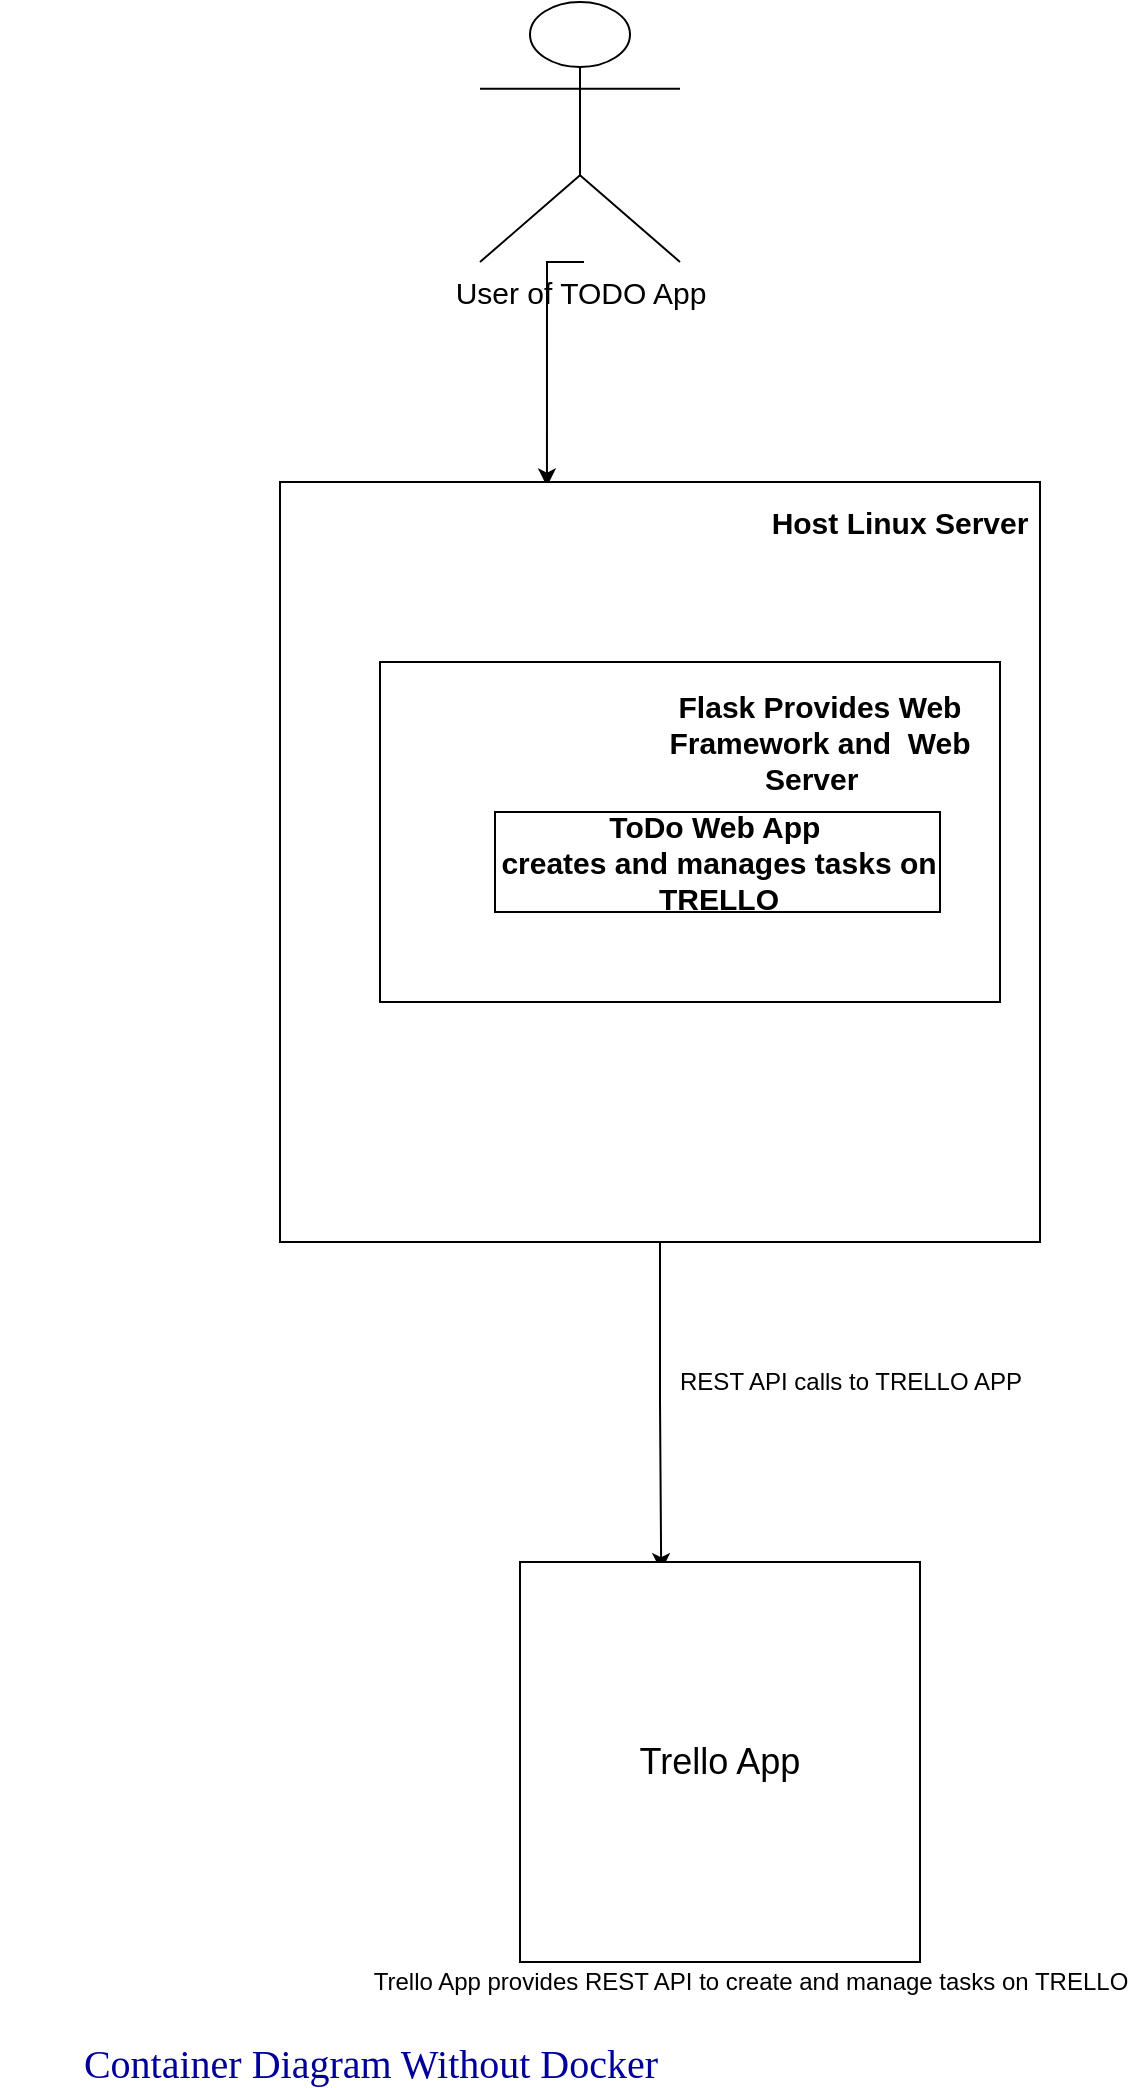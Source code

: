 <mxfile version="14.7.3" type="device"><diagram id="CoqGerCRfD4yOqdhPm_8" name="Page-1"><mxGraphModel dx="782" dy="453" grid="1" gridSize="10" guides="1" tooltips="1" connect="1" arrows="1" fold="1" page="1" pageScale="1" pageWidth="850" pageHeight="1100" math="0" shadow="0"><root><mxCell id="0"/><mxCell id="1" parent="0"/><mxCell id="gohGjWVkIV1kS2zMyI6a-14" style="edgeStyle=orthogonalEdgeStyle;rounded=0;orthogonalLoop=1;jettySize=auto;html=1;entryX=0.346;entryY=0.006;entryDx=0;entryDy=0;entryPerimeter=0;" parent="1" edge="1"><mxGeometry relative="1" as="geometry"><mxPoint x="342" y="170" as="sourcePoint"/><mxPoint x="323.48" y="282.28" as="targetPoint"/><Array as="points"><mxPoint x="323" y="170"/></Array></mxGeometry></mxCell><mxCell id="gohGjWVkIV1kS2zMyI6a-1" value="&lt;font style=&quot;font-size: 15px&quot;&gt;User of TODO App&lt;/font&gt;" style="shape=umlActor;verticalLabelPosition=bottom;verticalAlign=top;html=1;outlineConnect=0;" parent="1" vertex="1"><mxGeometry x="290" y="40" width="100" height="130" as="geometry"/></mxCell><mxCell id="gohGjWVkIV1kS2zMyI6a-19" style="edgeStyle=orthogonalEdgeStyle;rounded=0;orthogonalLoop=1;jettySize=auto;html=1;entryX=0.353;entryY=0.023;entryDx=0;entryDy=0;entryPerimeter=0;" parent="1" source="gohGjWVkIV1kS2zMyI6a-2" target="gohGjWVkIV1kS2zMyI6a-3" edge="1"><mxGeometry relative="1" as="geometry"/></mxCell><mxCell id="gohGjWVkIV1kS2zMyI6a-2" value="" style="whiteSpace=wrap;html=1;aspect=fixed;" parent="1" vertex="1"><mxGeometry x="190" y="280" width="380" height="380" as="geometry"/></mxCell><mxCell id="gohGjWVkIV1kS2zMyI6a-3" value="&lt;font style=&quot;font-size: 18px&quot;&gt;Trello App&lt;/font&gt;" style="whiteSpace=wrap;html=1;aspect=fixed;" parent="1" vertex="1"><mxGeometry x="310" y="820" width="200" height="200" as="geometry"/></mxCell><mxCell id="gohGjWVkIV1kS2zMyI6a-5" value="&lt;blockquote style=&quot;margin: 0 0 0 40px ; border: none ; padding: 0px&quot;&gt;&lt;blockquote style=&quot;margin: 0 0 0 40px ; border: none ; padding: 0px&quot;&gt;&lt;h2 style=&quot;text-align: justify&quot;&gt;&lt;br&gt;&lt;/h2&gt;&lt;/blockquote&gt;&lt;/blockquote&gt;" style="rounded=0;whiteSpace=wrap;html=1;align=right;" parent="1" vertex="1"><mxGeometry x="240" y="370" width="310" height="170" as="geometry"/></mxCell><mxCell id="gohGjWVkIV1kS2zMyI6a-6" value="&lt;b&gt;&lt;font style=&quot;font-size: 15px&quot;&gt;ToDo Web App&amp;nbsp;&lt;br&gt;creates and manages tasks on TRELLO&lt;br&gt;&lt;/font&gt;&lt;/b&gt;" style="rounded=0;whiteSpace=wrap;html=1;" parent="1" vertex="1"><mxGeometry x="297.5" y="445" width="222.5" height="50" as="geometry"/></mxCell><mxCell id="gohGjWVkIV1kS2zMyI6a-8" value="&lt;font style=&quot;font-size: 15px&quot;&gt;&lt;b&gt;Flask Provides Web Framework and&amp;nbsp; Web Server&amp;nbsp;&amp;nbsp;&lt;/b&gt;&lt;/font&gt;" style="text;html=1;strokeColor=none;fillColor=none;align=center;verticalAlign=middle;whiteSpace=wrap;rounded=0;" parent="1" vertex="1"><mxGeometry x="370" y="400" width="180" height="20" as="geometry"/></mxCell><mxCell id="gohGjWVkIV1kS2zMyI6a-10" value="&lt;b&gt;&lt;font style=&quot;font-size: 15px&quot;&gt;Host Linux Server&lt;/font&gt;&lt;/b&gt;" style="text;html=1;strokeColor=none;fillColor=none;align=center;verticalAlign=middle;whiteSpace=wrap;rounded=0;" parent="1" vertex="1"><mxGeometry x="420" y="290" width="160" height="20" as="geometry"/></mxCell><mxCell id="gohGjWVkIV1kS2zMyI6a-20" value="&lt;font style=&quot;font-size: 20px&quot; face=&quot;Verdana&quot; color=&quot;#000099&quot;&gt;Container Diagram Without Docker&amp;nbsp;&amp;nbsp;&lt;/font&gt;" style="text;html=1;align=center;verticalAlign=middle;resizable=0;points=[];autosize=1;" parent="1" vertex="1"><mxGeometry x="50" y="1060" width="380" height="20" as="geometry"/></mxCell><mxCell id="iuKN2w_KaWS7qnEE56rd-1" value="Trello App provides REST API to create and manage tasks on TRELLO" style="text;html=1;align=center;verticalAlign=middle;resizable=0;points=[];autosize=1;strokeColor=none;" vertex="1" parent="1"><mxGeometry x="230" y="1020" width="390" height="20" as="geometry"/></mxCell><mxCell id="iuKN2w_KaWS7qnEE56rd-2" value="REST API calls to TRELLO APP" style="text;html=1;align=center;verticalAlign=middle;resizable=0;points=[];autosize=1;strokeColor=none;" vertex="1" parent="1"><mxGeometry x="380" y="720" width="190" height="20" as="geometry"/></mxCell></root></mxGraphModel></diagram></mxfile>